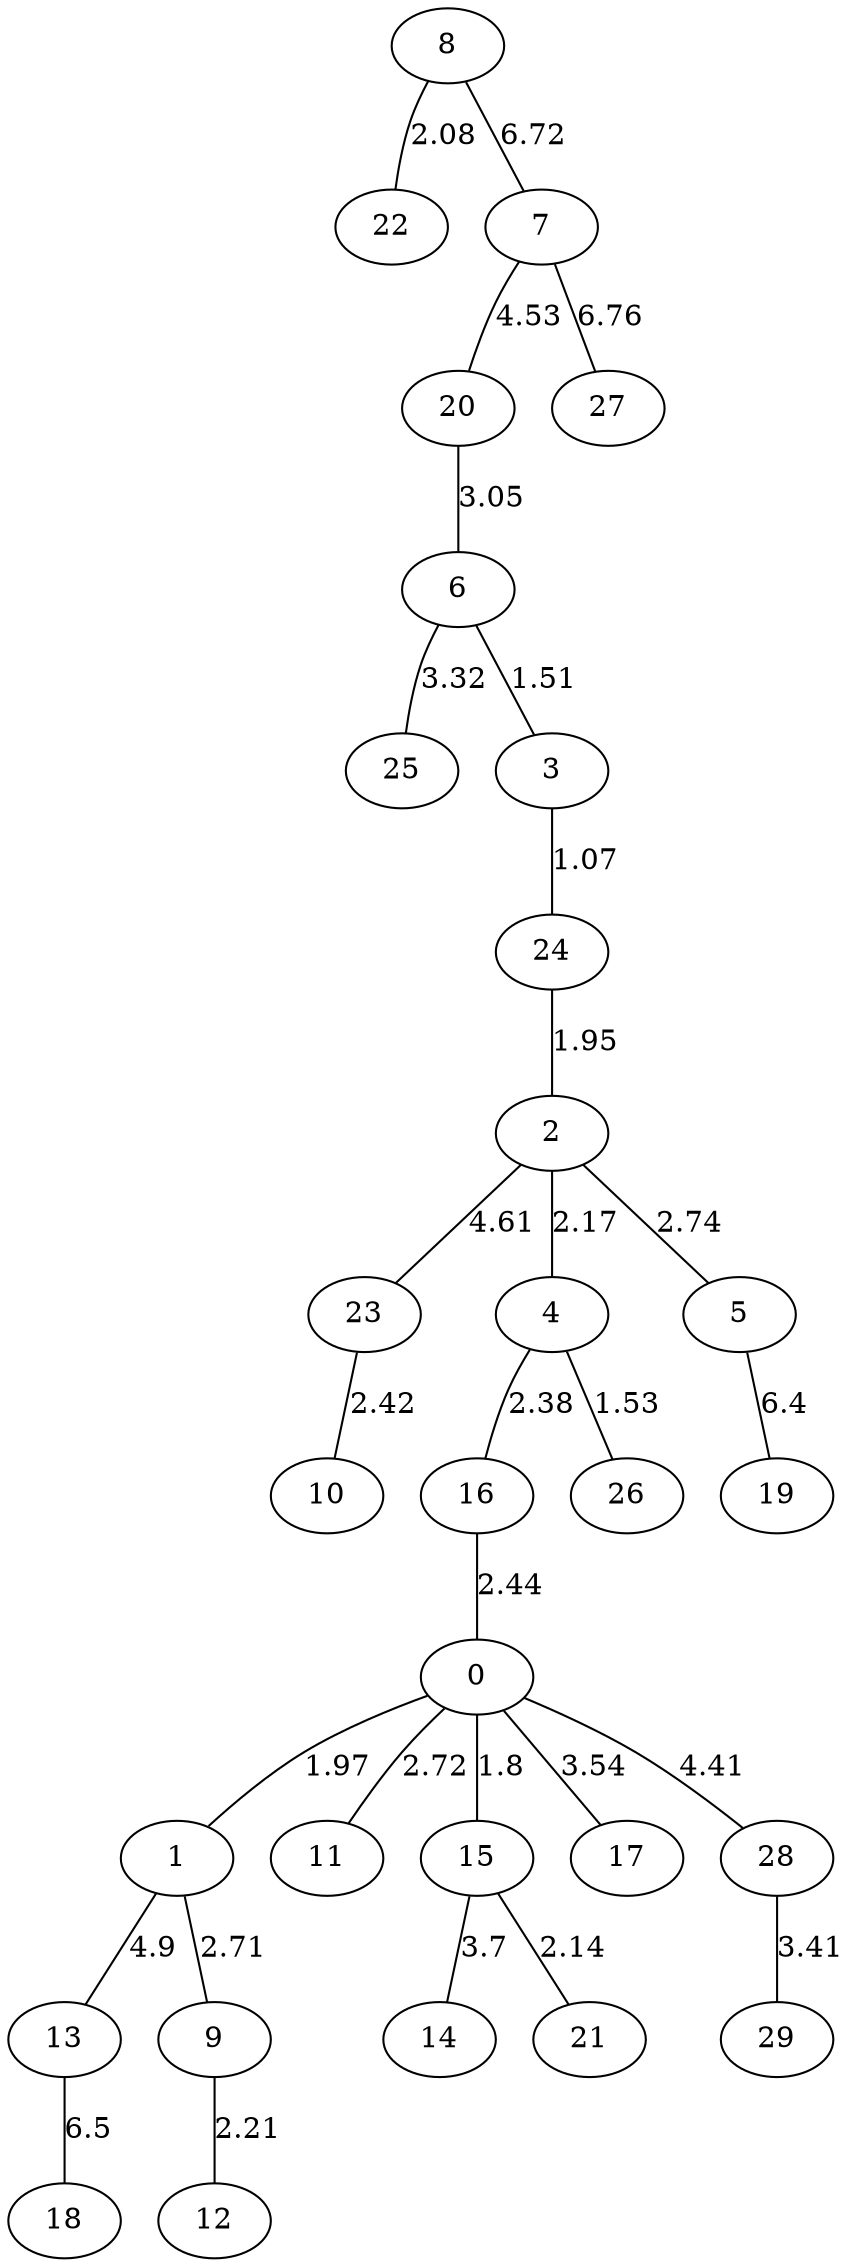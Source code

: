 graph G {
  "0";
  "1";
  "10";
  "11";
  "12";
  "13";
  "14";
  "15";
  "16";
  "17";
  "18";
  "19";
  "2";
  "20";
  "21";
  "22";
  "23";
  "24";
  "25";
  "26";
  "27";
  "28";
  "29";
  "3";
  "4";
  "5";
  "6";
  "7";
  "8";
  "9";
  "8" -- "22" [label="2.08"];
  "8" -- "7" [label="6.72"];
  "7" -- "20" [label="4.53"];
  "20" -- "6" [label="3.05"];
  "6" -- "3" [label="1.51"];
  "3" -- "24" [label="1.07"];
  "24" -- "2" [label="1.95"];
  "2" -- "4" [label="2.17"];
  "4" -- "26" [label="1.53"];
  "4" -- "16" [label="2.38"];
  "16" -- "0" [label="2.44"];
  "0" -- "15" [label="1.8"];
  "0" -- "1" [label="1.97"];
  "15" -- "21" [label="2.14"];
  "1" -- "9" [label="2.71"];
  "9" -- "12" [label="2.21"];
  "0" -- "11" [label="2.72"];
  "2" -- "5" [label="2.74"];
  "6" -- "25" [label="3.32"];
  "0" -- "17" [label="3.54"];
  "15" -- "14" [label="3.7"];
  "0" -- "28" [label="4.41"];
  "28" -- "29" [label="3.41"];
  "2" -- "23" [label="4.61"];
  "23" -- "10" [label="2.42"];
  "1" -- "13" [label="4.9"];
  "5" -- "19" [label="6.4"];
  "13" -- "18" [label="6.5"];
  "7" -- "27" [label="6.76"];
}
